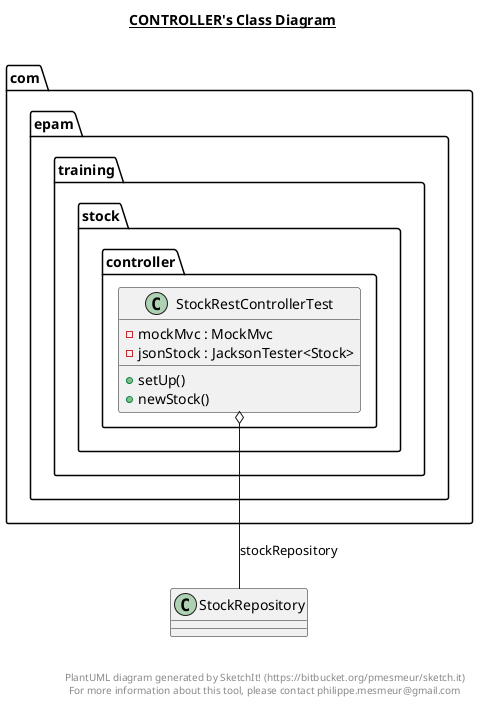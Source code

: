 @startuml

title __CONTROLLER's Class Diagram__\n

  package com.epam.training.stock {
    package com.epam.training.stock.controller {
      class StockRestControllerTest {
          - mockMvc : MockMvc
          - jsonStock : JacksonTester<Stock>
          + setUp()
          + newStock()
      }
    }
  }
  

  StockRestControllerTest o-- StockRepository : stockRepository


right footer


PlantUML diagram generated by SketchIt! (https://bitbucket.org/pmesmeur/sketch.it)
For more information about this tool, please contact philippe.mesmeur@gmail.com
endfooter

@enduml
